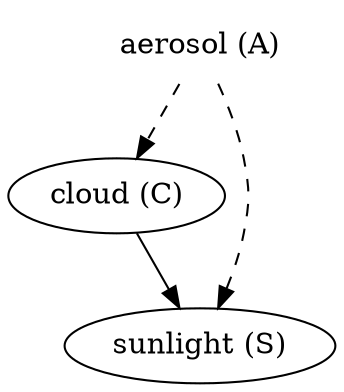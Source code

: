 digraph G {
	c[label="cloud (C)"];
	a[label="aerosol (A)", shape = "plaintext"];
	s[label="sunlight (S)"];

	a -> c[style = "dashed"];
	c -> s;
	a -> s[style = "dashed"];

}
